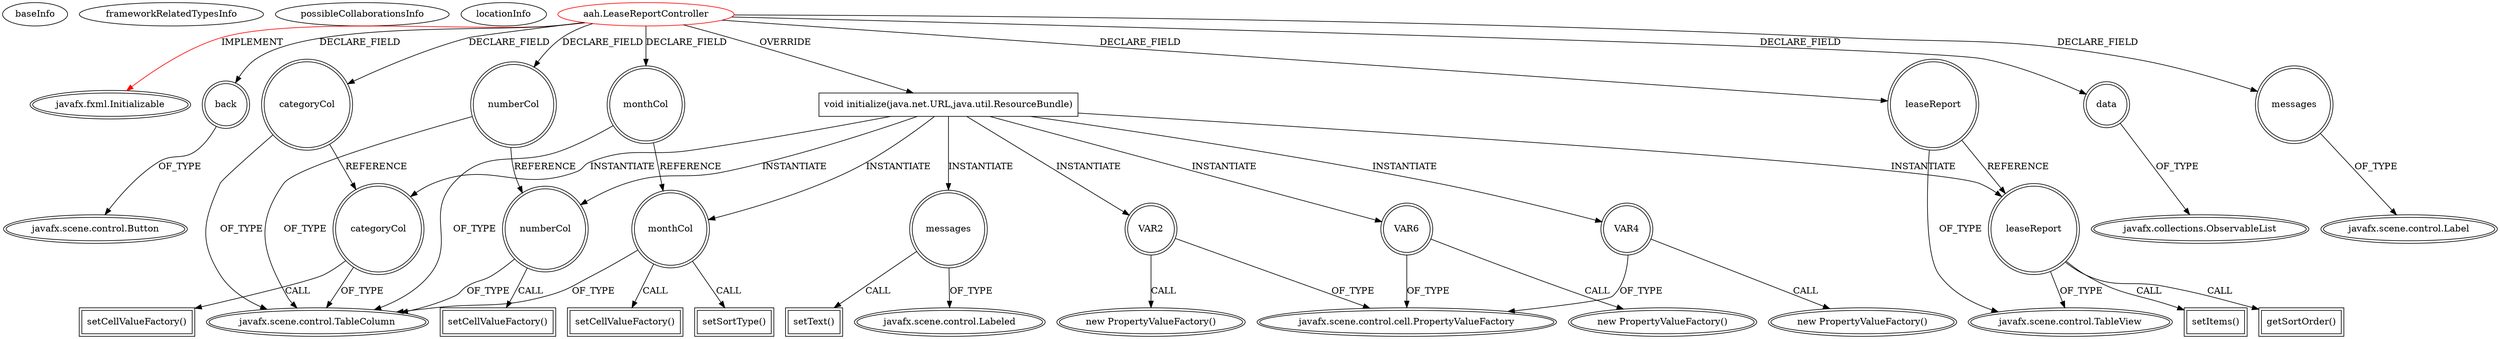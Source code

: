 digraph {
baseInfo[graphId=4723,category="extension_graph",isAnonymous=false,possibleRelation=false]
frameworkRelatedTypesInfo[0="javafx.fxml.Initializable"]
possibleCollaborationsInfo[]
locationInfo[projectName="warpcorebreach-AAH",filePath="/warpcorebreach-AAH/AAH-master/AAH/src/aah/LeaseReportController.java",contextSignature="LeaseReportController",graphId="4723"]
0[label="aah.LeaseReportController",vertexType="ROOT_CLIENT_CLASS_DECLARATION",isFrameworkType=false,color=red]
1[label="javafx.fxml.Initializable",vertexType="FRAMEWORK_INTERFACE_TYPE",isFrameworkType=true,peripheries=2]
2[label="back",vertexType="FIELD_DECLARATION",isFrameworkType=true,peripheries=2,shape=circle]
3[label="javafx.scene.control.Button",vertexType="FRAMEWORK_CLASS_TYPE",isFrameworkType=true,peripheries=2]
4[label="categoryCol",vertexType="FIELD_DECLARATION",isFrameworkType=true,peripheries=2,shape=circle]
5[label="javafx.scene.control.TableColumn",vertexType="FRAMEWORK_CLASS_TYPE",isFrameworkType=true,peripheries=2]
6[label="data",vertexType="FIELD_DECLARATION",isFrameworkType=true,peripheries=2,shape=circle]
7[label="javafx.collections.ObservableList",vertexType="FRAMEWORK_INTERFACE_TYPE",isFrameworkType=true,peripheries=2]
8[label="leaseReport",vertexType="FIELD_DECLARATION",isFrameworkType=true,peripheries=2,shape=circle]
9[label="javafx.scene.control.TableView",vertexType="FRAMEWORK_CLASS_TYPE",isFrameworkType=true,peripheries=2]
10[label="messages",vertexType="FIELD_DECLARATION",isFrameworkType=true,peripheries=2,shape=circle]
11[label="javafx.scene.control.Label",vertexType="FRAMEWORK_CLASS_TYPE",isFrameworkType=true,peripheries=2]
12[label="monthCol",vertexType="FIELD_DECLARATION",isFrameworkType=true,peripheries=2,shape=circle]
14[label="numberCol",vertexType="FIELD_DECLARATION",isFrameworkType=true,peripheries=2,shape=circle]
16[label="void initialize(java.net.URL,java.util.ResourceBundle)",vertexType="OVERRIDING_METHOD_DECLARATION",isFrameworkType=false,shape=box]
17[label="messages",vertexType="VARIABLE_EXPRESION",isFrameworkType=true,peripheries=2,shape=circle]
19[label="javafx.scene.control.Labeled",vertexType="FRAMEWORK_CLASS_TYPE",isFrameworkType=true,peripheries=2]
18[label="setText()",vertexType="INSIDE_CALL",isFrameworkType=true,peripheries=2,shape=box]
20[label="monthCol",vertexType="VARIABLE_EXPRESION",isFrameworkType=true,peripheries=2,shape=circle]
21[label="setCellValueFactory()",vertexType="INSIDE_CALL",isFrameworkType=true,peripheries=2,shape=box]
24[label="VAR2",vertexType="VARIABLE_EXPRESION",isFrameworkType=true,peripheries=2,shape=circle]
25[label="javafx.scene.control.cell.PropertyValueFactory",vertexType="FRAMEWORK_CLASS_TYPE",isFrameworkType=true,peripheries=2]
23[label="new PropertyValueFactory()",vertexType="CONSTRUCTOR_CALL",isFrameworkType=true,peripheries=2]
26[label="categoryCol",vertexType="VARIABLE_EXPRESION",isFrameworkType=true,peripheries=2,shape=circle]
27[label="setCellValueFactory()",vertexType="INSIDE_CALL",isFrameworkType=true,peripheries=2,shape=box]
30[label="VAR4",vertexType="VARIABLE_EXPRESION",isFrameworkType=true,peripheries=2,shape=circle]
29[label="new PropertyValueFactory()",vertexType="CONSTRUCTOR_CALL",isFrameworkType=true,peripheries=2]
32[label="numberCol",vertexType="VARIABLE_EXPRESION",isFrameworkType=true,peripheries=2,shape=circle]
33[label="setCellValueFactory()",vertexType="INSIDE_CALL",isFrameworkType=true,peripheries=2,shape=box]
36[label="VAR6",vertexType="VARIABLE_EXPRESION",isFrameworkType=true,peripheries=2,shape=circle]
35[label="new PropertyValueFactory()",vertexType="CONSTRUCTOR_CALL",isFrameworkType=true,peripheries=2]
39[label="setSortType()",vertexType="INSIDE_CALL",isFrameworkType=true,peripheries=2,shape=box]
40[label="leaseReport",vertexType="VARIABLE_EXPRESION",isFrameworkType=true,peripheries=2,shape=circle]
41[label="setItems()",vertexType="INSIDE_CALL",isFrameworkType=true,peripheries=2,shape=box]
44[label="getSortOrder()",vertexType="INSIDE_CALL",isFrameworkType=true,peripheries=2,shape=box]
0->1[label="IMPLEMENT",color=red]
0->2[label="DECLARE_FIELD"]
2->3[label="OF_TYPE"]
0->4[label="DECLARE_FIELD"]
4->5[label="OF_TYPE"]
0->6[label="DECLARE_FIELD"]
6->7[label="OF_TYPE"]
0->8[label="DECLARE_FIELD"]
8->9[label="OF_TYPE"]
0->10[label="DECLARE_FIELD"]
10->11[label="OF_TYPE"]
0->12[label="DECLARE_FIELD"]
12->5[label="OF_TYPE"]
0->14[label="DECLARE_FIELD"]
14->5[label="OF_TYPE"]
0->16[label="OVERRIDE"]
16->17[label="INSTANTIATE"]
17->19[label="OF_TYPE"]
17->18[label="CALL"]
16->20[label="INSTANTIATE"]
12->20[label="REFERENCE"]
20->5[label="OF_TYPE"]
20->21[label="CALL"]
16->24[label="INSTANTIATE"]
24->25[label="OF_TYPE"]
24->23[label="CALL"]
16->26[label="INSTANTIATE"]
4->26[label="REFERENCE"]
26->5[label="OF_TYPE"]
26->27[label="CALL"]
16->30[label="INSTANTIATE"]
30->25[label="OF_TYPE"]
30->29[label="CALL"]
16->32[label="INSTANTIATE"]
14->32[label="REFERENCE"]
32->5[label="OF_TYPE"]
32->33[label="CALL"]
16->36[label="INSTANTIATE"]
36->25[label="OF_TYPE"]
36->35[label="CALL"]
20->39[label="CALL"]
16->40[label="INSTANTIATE"]
8->40[label="REFERENCE"]
40->9[label="OF_TYPE"]
40->41[label="CALL"]
40->44[label="CALL"]
}
